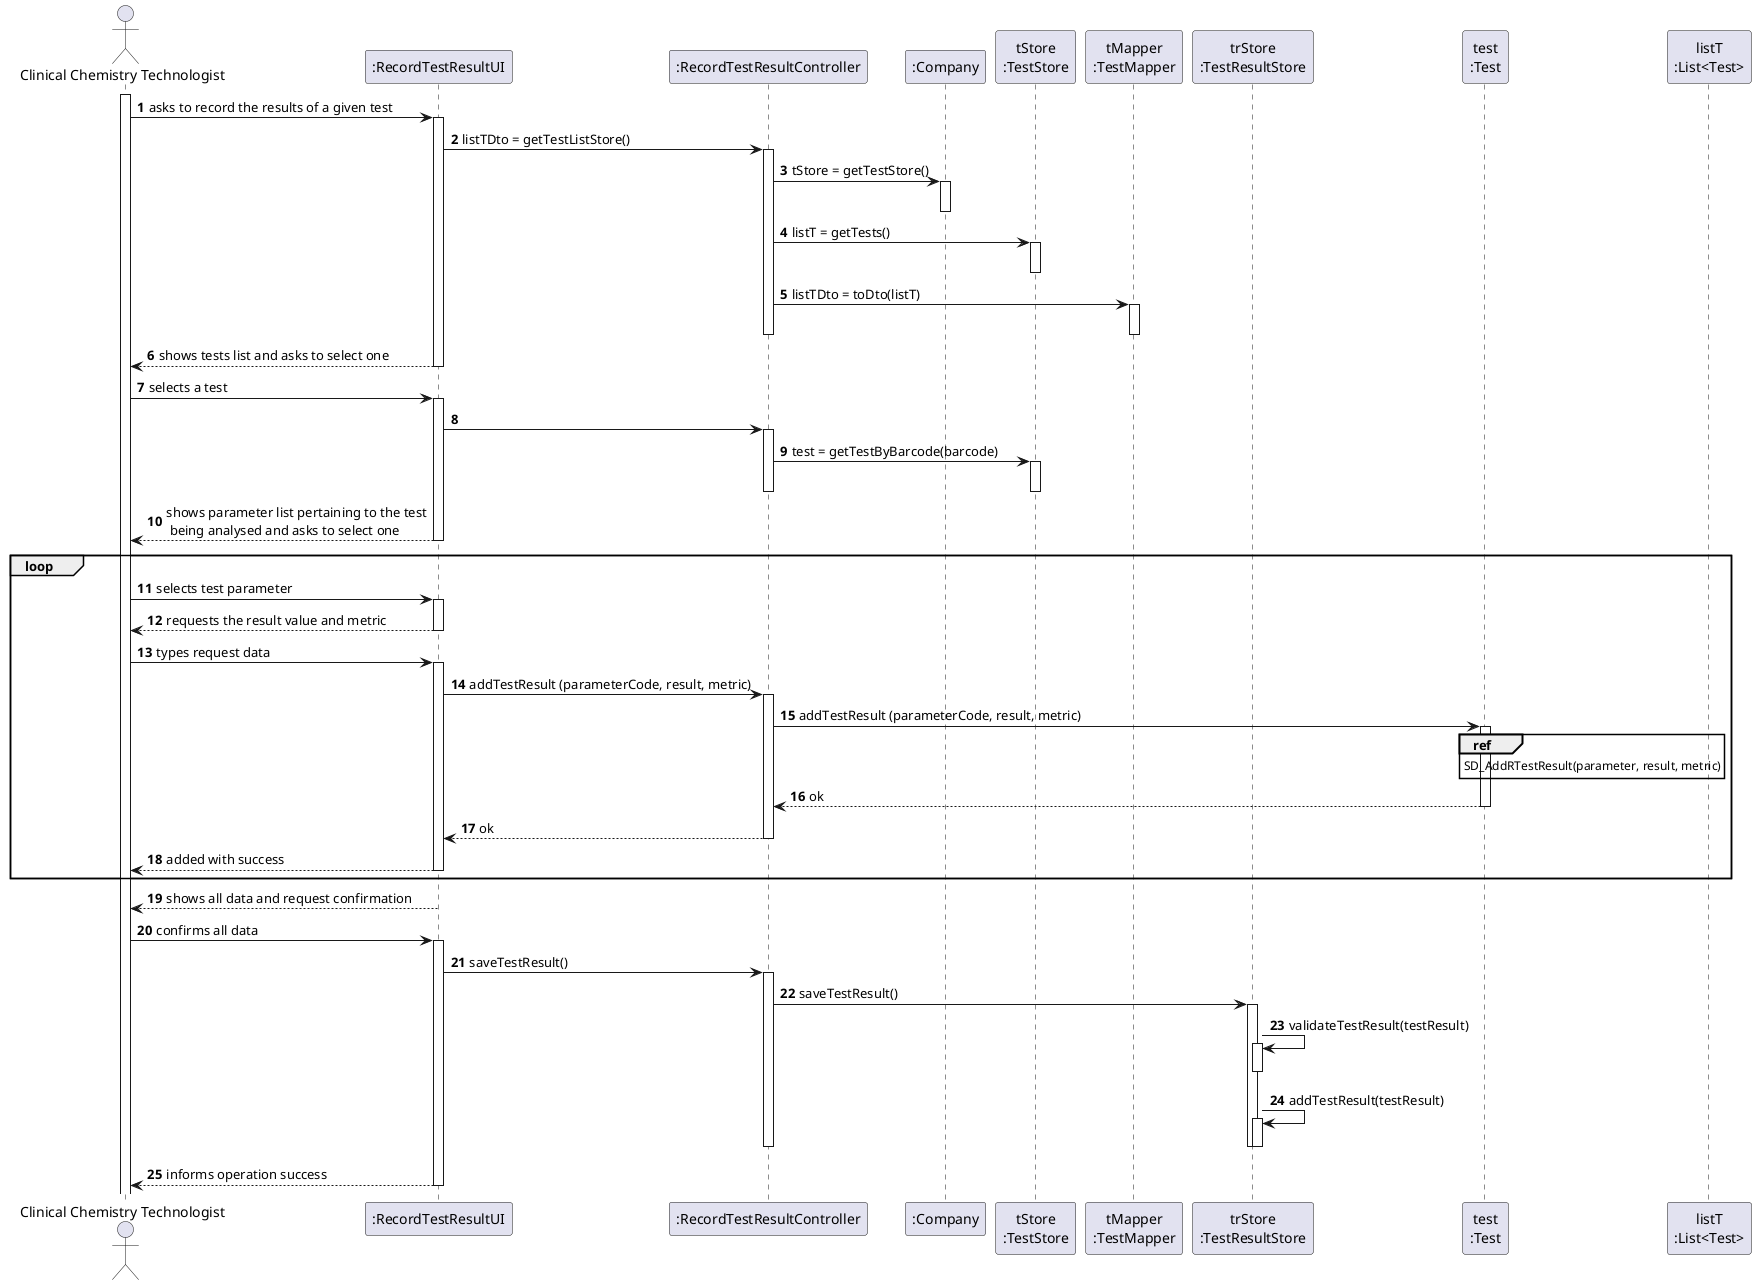 @startuml
'https://plantuml.com/sequence-diagram

autonumber

@startuml
autonumber

actor "Clinical Chemistry Technologist" as CCT
participant ":RecordTestResultUI" as UI
participant ":RecordTestResultController" as C
participant ":Company" as ML
participant "tStore\n:TestStore" as TS
participant "tMapper\n:TestMapper" as MAP
participant "trStore\n:TestResultStore" as TRS
participant "test\n:Test" as T
participant "listT\n:List<Test>" as LIST

activate CCT
CCT -> UI: asks to record the results of a given test
activate UI
UI -> C: listTDto = getTestListStore()
activate C

C -> ML: tStore = getTestStore()
activate ML
deactivate ML
C -> TS: listT = getTests()
activate TS
deactivate TS
C -> MAP: listTDto = toDto(listT)
activate MAP
deactivate MAP
deactivate C
UI --> CCT: shows tests list and asks to select one
deactivate UI
CCT -> UI: selects a test
activate UI
UI -> C:
activate C
    C -> TS: test = getTestByBarcode(barcode)
activate TS
deactivate TS
deactivate C
UI --> CCT: shows parameter list pertaining to the test\n being analysed and asks to select one
deactivate UI

loop
CCT -> UI: selects test parameter
activate UI
UI --> CCT: requests the result value and metric
deactivate UI

CCT -> UI: types request data
activate UI
UI -> C: addTestResult (parameterCode, result, metric)
activate C
C -> T: addTestResult (parameterCode, result, metric)
activate T

ref over T
    SD_AddRTestResult(parameter, result, metric)
end ref

T --> C: ok
deactivate T
C --> UI: ok
deactivate C
UI --> CCT: added with success
deactivate UI
end
deactivate C
UI --> CCT: shows all data and request confirmation
deactivate UI
CCT -> UI: confirms all data
activate UI
UI -> C: saveTestResult()
activate C
C -> TRS: saveTestResult()
activate TRS
TRS -> TRS: validateTestResult(testResult)
activate TRS
deactivate TRS
TRS -> TRS: addTestResult(testResult)
activate TRS
deactivate TRS
deactivate TRS
deactivate C
UI --> CCT: informs operation success
deactivate UI



@enduml
